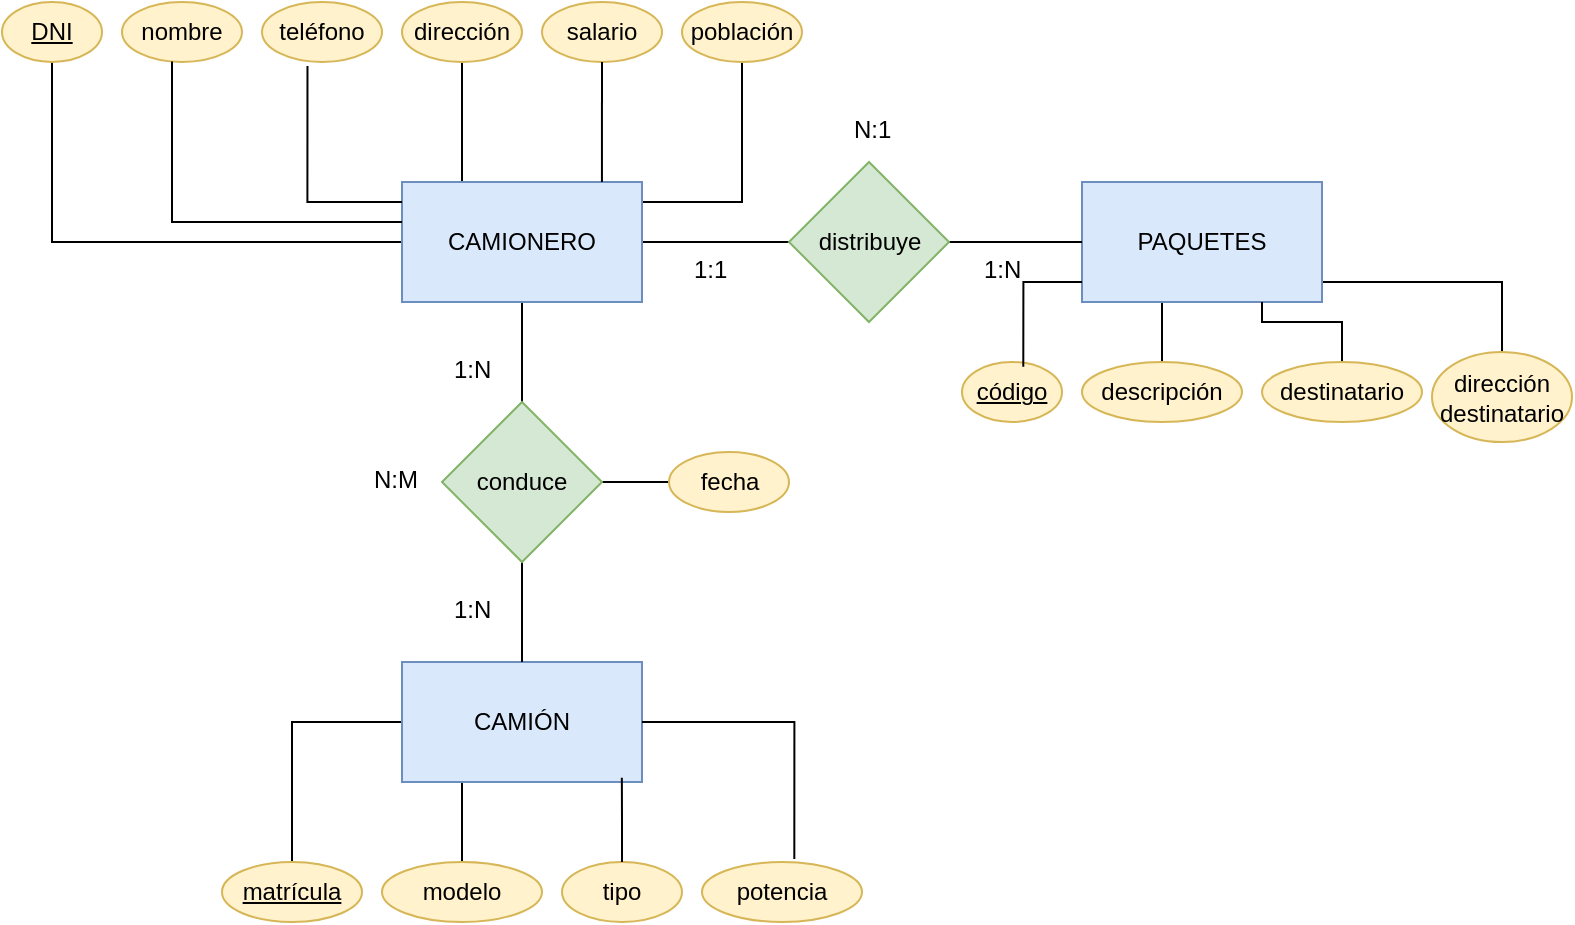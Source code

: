 <mxfile version="22.0.0" type="github">
  <diagram name="Página-1" id="5rmpCkhPDLKvEJoNIAEf">
    <mxGraphModel dx="989" dy="548" grid="1" gridSize="10" guides="1" tooltips="1" connect="1" arrows="1" fold="1" page="1" pageScale="1" pageWidth="827" pageHeight="1169" math="0" shadow="0">
      <root>
        <mxCell id="0" />
        <mxCell id="1" parent="0" />
        <mxCell id="sU7L2L20VQvryZCdJbpg-7" style="edgeStyle=orthogonalEdgeStyle;rounded=0;orthogonalLoop=1;jettySize=auto;html=1;entryX=0;entryY=0.5;entryDx=0;entryDy=0;endArrow=none;endFill=0;" edge="1" parent="1" source="sU7L2L20VQvryZCdJbpg-1" target="sU7L2L20VQvryZCdJbpg-6">
          <mxGeometry relative="1" as="geometry" />
        </mxCell>
        <mxCell id="sU7L2L20VQvryZCdJbpg-9" style="edgeStyle=orthogonalEdgeStyle;rounded=0;orthogonalLoop=1;jettySize=auto;html=1;endArrow=none;endFill=0;" edge="1" parent="1" source="sU7L2L20VQvryZCdJbpg-1" target="sU7L2L20VQvryZCdJbpg-5">
          <mxGeometry relative="1" as="geometry" />
        </mxCell>
        <mxCell id="sU7L2L20VQvryZCdJbpg-27" style="edgeStyle=orthogonalEdgeStyle;rounded=0;orthogonalLoop=1;jettySize=auto;html=1;entryX=0.5;entryY=1;entryDx=0;entryDy=0;endArrow=none;endFill=0;" edge="1" parent="1" source="sU7L2L20VQvryZCdJbpg-1" target="sU7L2L20VQvryZCdJbpg-12">
          <mxGeometry relative="1" as="geometry" />
        </mxCell>
        <mxCell id="sU7L2L20VQvryZCdJbpg-28" style="edgeStyle=orthogonalEdgeStyle;rounded=0;orthogonalLoop=1;jettySize=auto;html=1;entryX=0.5;entryY=1;entryDx=0;entryDy=0;endArrow=none;endFill=0;" edge="1" parent="1" source="sU7L2L20VQvryZCdJbpg-1" target="sU7L2L20VQvryZCdJbpg-15">
          <mxGeometry relative="1" as="geometry">
            <Array as="points">
              <mxPoint x="260" y="260" />
              <mxPoint x="260" y="260" />
            </Array>
          </mxGeometry>
        </mxCell>
        <mxCell id="sU7L2L20VQvryZCdJbpg-36" style="edgeStyle=orthogonalEdgeStyle;rounded=0;orthogonalLoop=1;jettySize=auto;html=1;endArrow=none;endFill=0;" edge="1" parent="1" source="sU7L2L20VQvryZCdJbpg-1" target="sU7L2L20VQvryZCdJbpg-17">
          <mxGeometry relative="1" as="geometry">
            <Array as="points">
              <mxPoint x="400" y="280" />
            </Array>
          </mxGeometry>
        </mxCell>
        <mxCell id="sU7L2L20VQvryZCdJbpg-1" value="CAMIONERO" style="rounded=0;whiteSpace=wrap;html=1;fillColor=#dae8fc;strokeColor=#6c8ebf;" vertex="1" parent="1">
          <mxGeometry x="230" y="270" width="120" height="60" as="geometry" />
        </mxCell>
        <mxCell id="sU7L2L20VQvryZCdJbpg-49" style="edgeStyle=orthogonalEdgeStyle;rounded=0;orthogonalLoop=1;jettySize=auto;html=1;endArrow=none;endFill=0;" edge="1" parent="1" source="sU7L2L20VQvryZCdJbpg-2" target="sU7L2L20VQvryZCdJbpg-19">
          <mxGeometry relative="1" as="geometry">
            <Array as="points">
              <mxPoint x="610" y="350" />
              <mxPoint x="610" y="350" />
            </Array>
          </mxGeometry>
        </mxCell>
        <mxCell id="sU7L2L20VQvryZCdJbpg-51" style="edgeStyle=orthogonalEdgeStyle;rounded=0;orthogonalLoop=1;jettySize=auto;html=1;endArrow=none;endFill=0;" edge="1" parent="1" source="sU7L2L20VQvryZCdJbpg-2" target="sU7L2L20VQvryZCdJbpg-21">
          <mxGeometry relative="1" as="geometry">
            <Array as="points">
              <mxPoint x="780" y="320" />
            </Array>
          </mxGeometry>
        </mxCell>
        <mxCell id="sU7L2L20VQvryZCdJbpg-2" value="PAQUETES" style="rounded=0;whiteSpace=wrap;html=1;fillColor=#dae8fc;strokeColor=#6c8ebf;" vertex="1" parent="1">
          <mxGeometry x="570" y="270" width="120" height="60" as="geometry" />
        </mxCell>
        <mxCell id="sU7L2L20VQvryZCdJbpg-52" style="edgeStyle=orthogonalEdgeStyle;rounded=0;orthogonalLoop=1;jettySize=auto;html=1;endArrow=none;endFill=0;" edge="1" parent="1" source="sU7L2L20VQvryZCdJbpg-4" target="sU7L2L20VQvryZCdJbpg-22">
          <mxGeometry relative="1" as="geometry">
            <Array as="points">
              <mxPoint x="260" y="580" />
              <mxPoint x="260" y="580" />
            </Array>
          </mxGeometry>
        </mxCell>
        <mxCell id="sU7L2L20VQvryZCdJbpg-54" style="edgeStyle=orthogonalEdgeStyle;rounded=0;orthogonalLoop=1;jettySize=auto;html=1;entryX=0.5;entryY=0;entryDx=0;entryDy=0;endArrow=none;endFill=0;" edge="1" parent="1" source="sU7L2L20VQvryZCdJbpg-4" target="sU7L2L20VQvryZCdJbpg-23">
          <mxGeometry relative="1" as="geometry" />
        </mxCell>
        <mxCell id="sU7L2L20VQvryZCdJbpg-4" value="CAMIÓN" style="rounded=0;whiteSpace=wrap;html=1;fillColor=#dae8fc;strokeColor=#6c8ebf;" vertex="1" parent="1">
          <mxGeometry x="230" y="510" width="120" height="60" as="geometry" />
        </mxCell>
        <mxCell id="sU7L2L20VQvryZCdJbpg-10" style="edgeStyle=orthogonalEdgeStyle;rounded=0;orthogonalLoop=1;jettySize=auto;html=1;endArrow=none;endFill=0;" edge="1" parent="1" source="sU7L2L20VQvryZCdJbpg-5" target="sU7L2L20VQvryZCdJbpg-4">
          <mxGeometry relative="1" as="geometry" />
        </mxCell>
        <mxCell id="sU7L2L20VQvryZCdJbpg-61" style="edgeStyle=orthogonalEdgeStyle;rounded=0;orthogonalLoop=1;jettySize=auto;html=1;endArrow=none;endFill=0;" edge="1" parent="1" source="sU7L2L20VQvryZCdJbpg-5" target="sU7L2L20VQvryZCdJbpg-60">
          <mxGeometry relative="1" as="geometry" />
        </mxCell>
        <mxCell id="sU7L2L20VQvryZCdJbpg-5" value="conduce" style="rhombus;whiteSpace=wrap;html=1;fillColor=#d5e8d4;strokeColor=#82b366;" vertex="1" parent="1">
          <mxGeometry x="250" y="380" width="80" height="80" as="geometry" />
        </mxCell>
        <mxCell id="sU7L2L20VQvryZCdJbpg-8" style="edgeStyle=orthogonalEdgeStyle;rounded=0;orthogonalLoop=1;jettySize=auto;html=1;endArrow=none;endFill=0;" edge="1" parent="1" source="sU7L2L20VQvryZCdJbpg-6" target="sU7L2L20VQvryZCdJbpg-2">
          <mxGeometry relative="1" as="geometry" />
        </mxCell>
        <mxCell id="sU7L2L20VQvryZCdJbpg-6" value="distribuye" style="rhombus;whiteSpace=wrap;html=1;fillColor=#d5e8d4;strokeColor=#82b366;" vertex="1" parent="1">
          <mxGeometry x="423.5" y="260" width="80" height="80" as="geometry" />
        </mxCell>
        <mxCell id="sU7L2L20VQvryZCdJbpg-11" value="nombre" style="ellipse;whiteSpace=wrap;html=1;align=center;fillColor=#fff2cc;strokeColor=#d6b656;" vertex="1" parent="1">
          <mxGeometry x="90" y="180" width="60" height="30" as="geometry" />
        </mxCell>
        <mxCell id="sU7L2L20VQvryZCdJbpg-12" value="DNI" style="ellipse;whiteSpace=wrap;html=1;align=center;fontStyle=4;fillColor=#fff2cc;strokeColor=#d6b656;" vertex="1" parent="1">
          <mxGeometry x="30" y="180" width="50" height="30" as="geometry" />
        </mxCell>
        <mxCell id="sU7L2L20VQvryZCdJbpg-14" value="teléfono" style="ellipse;whiteSpace=wrap;html=1;align=center;fillColor=#fff2cc;strokeColor=#d6b656;" vertex="1" parent="1">
          <mxGeometry x="160" y="180" width="60" height="30" as="geometry" />
        </mxCell>
        <mxCell id="sU7L2L20VQvryZCdJbpg-15" value="dirección" style="ellipse;whiteSpace=wrap;html=1;align=center;fillColor=#fff2cc;strokeColor=#d6b656;" vertex="1" parent="1">
          <mxGeometry x="230" y="180" width="60" height="30" as="geometry" />
        </mxCell>
        <mxCell id="sU7L2L20VQvryZCdJbpg-16" value="&lt;div&gt;salario&lt;/div&gt;" style="ellipse;whiteSpace=wrap;html=1;align=center;fillColor=#fff2cc;strokeColor=#d6b656;" vertex="1" parent="1">
          <mxGeometry x="300" y="180" width="60" height="30" as="geometry" />
        </mxCell>
        <mxCell id="sU7L2L20VQvryZCdJbpg-17" value="población" style="ellipse;whiteSpace=wrap;html=1;align=center;fillColor=#fff2cc;strokeColor=#d6b656;" vertex="1" parent="1">
          <mxGeometry x="370" y="180" width="60" height="30" as="geometry" />
        </mxCell>
        <mxCell id="sU7L2L20VQvryZCdJbpg-18" value="código" style="ellipse;whiteSpace=wrap;html=1;align=center;fontStyle=4;fillColor=#fff2cc;strokeColor=#d6b656;" vertex="1" parent="1">
          <mxGeometry x="510" y="360" width="50" height="30" as="geometry" />
        </mxCell>
        <mxCell id="sU7L2L20VQvryZCdJbpg-19" value="descripción" style="ellipse;whiteSpace=wrap;html=1;align=center;fillColor=#fff2cc;strokeColor=#d6b656;" vertex="1" parent="1">
          <mxGeometry x="570" y="360" width="80" height="30" as="geometry" />
        </mxCell>
        <mxCell id="sU7L2L20VQvryZCdJbpg-50" style="edgeStyle=orthogonalEdgeStyle;rounded=0;orthogonalLoop=1;jettySize=auto;html=1;entryX=0.75;entryY=1;entryDx=0;entryDy=0;endArrow=none;endFill=0;" edge="1" parent="1" source="sU7L2L20VQvryZCdJbpg-20" target="sU7L2L20VQvryZCdJbpg-2">
          <mxGeometry relative="1" as="geometry" />
        </mxCell>
        <mxCell id="sU7L2L20VQvryZCdJbpg-20" value="&lt;div&gt;destinatario&lt;/div&gt;" style="ellipse;whiteSpace=wrap;html=1;align=center;fillColor=#fff2cc;strokeColor=#d6b656;" vertex="1" parent="1">
          <mxGeometry x="660" y="360" width="80" height="30" as="geometry" />
        </mxCell>
        <mxCell id="sU7L2L20VQvryZCdJbpg-21" value="&lt;div&gt;dirección&lt;/div&gt;&lt;div&gt;destinatario&lt;br&gt;&lt;/div&gt;" style="ellipse;whiteSpace=wrap;html=1;align=center;fillColor=#fff2cc;strokeColor=#d6b656;" vertex="1" parent="1">
          <mxGeometry x="745" y="355" width="70" height="45" as="geometry" />
        </mxCell>
        <mxCell id="sU7L2L20VQvryZCdJbpg-22" value="modelo" style="ellipse;whiteSpace=wrap;html=1;align=center;fillColor=#fff2cc;strokeColor=#d6b656;" vertex="1" parent="1">
          <mxGeometry x="220" y="610" width="80" height="30" as="geometry" />
        </mxCell>
        <mxCell id="sU7L2L20VQvryZCdJbpg-23" value="matrícula" style="ellipse;whiteSpace=wrap;html=1;align=center;fontStyle=4;fillColor=#fff2cc;strokeColor=#d6b656;" vertex="1" parent="1">
          <mxGeometry x="140" y="610" width="70" height="30" as="geometry" />
        </mxCell>
        <mxCell id="sU7L2L20VQvryZCdJbpg-24" value="tipo" style="ellipse;whiteSpace=wrap;html=1;align=center;fillColor=#fff2cc;strokeColor=#d6b656;" vertex="1" parent="1">
          <mxGeometry x="310" y="610" width="60" height="30" as="geometry" />
        </mxCell>
        <mxCell id="sU7L2L20VQvryZCdJbpg-25" value="potencia" style="ellipse;whiteSpace=wrap;html=1;align=center;fillColor=#fff2cc;strokeColor=#d6b656;" vertex="1" parent="1">
          <mxGeometry x="380" y="610" width="80" height="30" as="geometry" />
        </mxCell>
        <mxCell id="sU7L2L20VQvryZCdJbpg-32" style="edgeStyle=orthogonalEdgeStyle;rounded=0;orthogonalLoop=1;jettySize=auto;html=1;endArrow=none;endFill=0;" edge="1" parent="1" source="sU7L2L20VQvryZCdJbpg-1" target="sU7L2L20VQvryZCdJbpg-11">
          <mxGeometry relative="1" as="geometry">
            <Array as="points">
              <mxPoint x="115" y="290" />
            </Array>
          </mxGeometry>
        </mxCell>
        <mxCell id="sU7L2L20VQvryZCdJbpg-34" style="edgeStyle=orthogonalEdgeStyle;rounded=0;orthogonalLoop=1;jettySize=auto;html=1;entryX=0.833;entryY=0;entryDx=0;entryDy=0;entryPerimeter=0;endArrow=none;endFill=0;" edge="1" parent="1" source="sU7L2L20VQvryZCdJbpg-16" target="sU7L2L20VQvryZCdJbpg-1">
          <mxGeometry relative="1" as="geometry" />
        </mxCell>
        <mxCell id="sU7L2L20VQvryZCdJbpg-37" value="1:1" style="text;strokeColor=none;fillColor=none;spacingLeft=4;spacingRight=4;overflow=hidden;rotatable=0;points=[[0,0.5],[1,0.5]];portConstraint=eastwest;fontSize=12;whiteSpace=wrap;html=1;" vertex="1" parent="1">
          <mxGeometry x="370" y="300" width="40" height="30" as="geometry" />
        </mxCell>
        <mxCell id="sU7L2L20VQvryZCdJbpg-38" value="1:N" style="text;strokeColor=none;fillColor=none;spacingLeft=4;spacingRight=4;overflow=hidden;rotatable=0;points=[[0,0.5],[1,0.5]];portConstraint=eastwest;fontSize=12;whiteSpace=wrap;html=1;" vertex="1" parent="1">
          <mxGeometry x="515" y="300" width="40" height="30" as="geometry" />
        </mxCell>
        <mxCell id="sU7L2L20VQvryZCdJbpg-39" value="N:1" style="text;strokeColor=none;fillColor=none;spacingLeft=4;spacingRight=4;overflow=hidden;rotatable=0;points=[[0,0.5],[1,0.5]];portConstraint=eastwest;fontSize=12;whiteSpace=wrap;html=1;" vertex="1" parent="1">
          <mxGeometry x="450" y="230" width="40" height="30" as="geometry" />
        </mxCell>
        <mxCell id="sU7L2L20VQvryZCdJbpg-40" value="1:N" style="text;strokeColor=none;fillColor=none;spacingLeft=4;spacingRight=4;overflow=hidden;rotatable=0;points=[[0,0.5],[1,0.5]];portConstraint=eastwest;fontSize=12;whiteSpace=wrap;html=1;" vertex="1" parent="1">
          <mxGeometry x="250" y="350" width="40" height="30" as="geometry" />
        </mxCell>
        <mxCell id="sU7L2L20VQvryZCdJbpg-41" value="1:N" style="text;strokeColor=none;fillColor=none;spacingLeft=4;spacingRight=4;overflow=hidden;rotatable=0;points=[[0,0.5],[1,0.5]];portConstraint=eastwest;fontSize=12;whiteSpace=wrap;html=1;" vertex="1" parent="1">
          <mxGeometry x="250" y="470" width="40" height="30" as="geometry" />
        </mxCell>
        <mxCell id="sU7L2L20VQvryZCdJbpg-42" value="N:M" style="text;strokeColor=none;fillColor=none;spacingLeft=4;spacingRight=4;overflow=hidden;rotatable=0;points=[[0,0.5],[1,0.5]];portConstraint=eastwest;fontSize=12;whiteSpace=wrap;html=1;" vertex="1" parent="1">
          <mxGeometry x="210" y="405" width="40" height="30" as="geometry" />
        </mxCell>
        <mxCell id="sU7L2L20VQvryZCdJbpg-47" style="edgeStyle=orthogonalEdgeStyle;rounded=0;orthogonalLoop=1;jettySize=auto;html=1;entryX=0.613;entryY=0.078;entryDx=0;entryDy=0;entryPerimeter=0;endArrow=none;endFill=0;" edge="1" parent="1" source="sU7L2L20VQvryZCdJbpg-2" target="sU7L2L20VQvryZCdJbpg-18">
          <mxGeometry relative="1" as="geometry">
            <Array as="points">
              <mxPoint x="541" y="320" />
            </Array>
          </mxGeometry>
        </mxCell>
        <mxCell id="sU7L2L20VQvryZCdJbpg-53" style="edgeStyle=orthogonalEdgeStyle;rounded=0;orthogonalLoop=1;jettySize=auto;html=1;entryX=0.577;entryY=-0.048;entryDx=0;entryDy=0;entryPerimeter=0;endArrow=none;endFill=0;" edge="1" parent="1" source="sU7L2L20VQvryZCdJbpg-4" target="sU7L2L20VQvryZCdJbpg-25">
          <mxGeometry relative="1" as="geometry" />
        </mxCell>
        <mxCell id="sU7L2L20VQvryZCdJbpg-55" style="edgeStyle=orthogonalEdgeStyle;rounded=0;orthogonalLoop=1;jettySize=auto;html=1;entryX=0.916;entryY=0.964;entryDx=0;entryDy=0;entryPerimeter=0;endArrow=none;endFill=0;" edge="1" parent="1" source="sU7L2L20VQvryZCdJbpg-24" target="sU7L2L20VQvryZCdJbpg-4">
          <mxGeometry relative="1" as="geometry" />
        </mxCell>
        <mxCell id="sU7L2L20VQvryZCdJbpg-58" style="edgeStyle=orthogonalEdgeStyle;rounded=0;orthogonalLoop=1;jettySize=auto;html=1;entryX=0.379;entryY=1.067;entryDx=0;entryDy=0;entryPerimeter=0;endArrow=none;endFill=0;" edge="1" parent="1" source="sU7L2L20VQvryZCdJbpg-1" target="sU7L2L20VQvryZCdJbpg-14">
          <mxGeometry relative="1" as="geometry">
            <Array as="points">
              <mxPoint x="183" y="280" />
            </Array>
          </mxGeometry>
        </mxCell>
        <mxCell id="sU7L2L20VQvryZCdJbpg-60" value="fecha" style="ellipse;whiteSpace=wrap;html=1;align=center;fillColor=#fff2cc;strokeColor=#d6b656;" vertex="1" parent="1">
          <mxGeometry x="363.5" y="405" width="60" height="30" as="geometry" />
        </mxCell>
      </root>
    </mxGraphModel>
  </diagram>
</mxfile>
